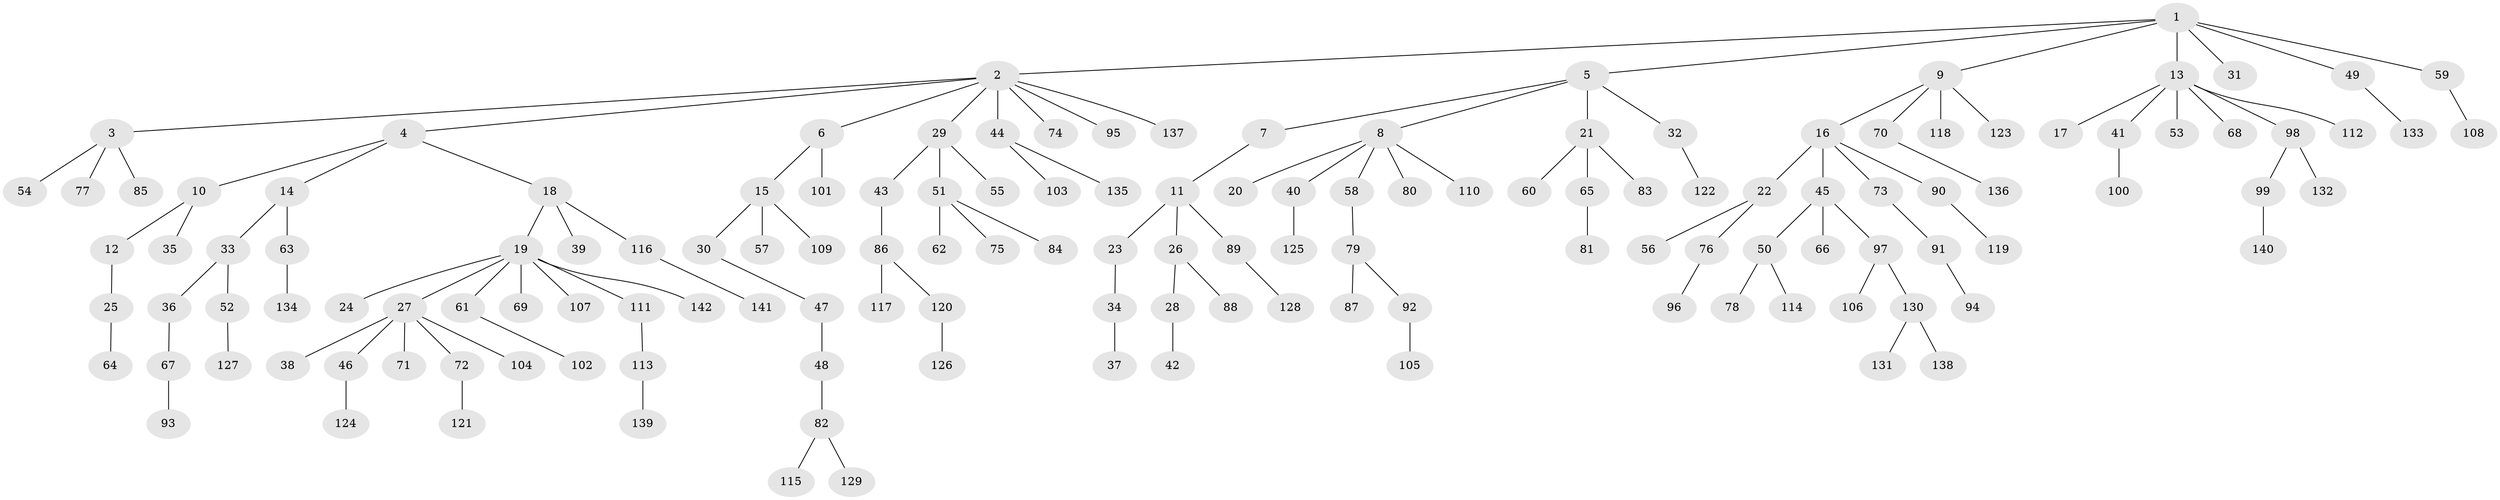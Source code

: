 // Generated by graph-tools (version 1.1) at 2025/50/03/09/25 03:50:24]
// undirected, 142 vertices, 141 edges
graph export_dot {
graph [start="1"]
  node [color=gray90,style=filled];
  1;
  2;
  3;
  4;
  5;
  6;
  7;
  8;
  9;
  10;
  11;
  12;
  13;
  14;
  15;
  16;
  17;
  18;
  19;
  20;
  21;
  22;
  23;
  24;
  25;
  26;
  27;
  28;
  29;
  30;
  31;
  32;
  33;
  34;
  35;
  36;
  37;
  38;
  39;
  40;
  41;
  42;
  43;
  44;
  45;
  46;
  47;
  48;
  49;
  50;
  51;
  52;
  53;
  54;
  55;
  56;
  57;
  58;
  59;
  60;
  61;
  62;
  63;
  64;
  65;
  66;
  67;
  68;
  69;
  70;
  71;
  72;
  73;
  74;
  75;
  76;
  77;
  78;
  79;
  80;
  81;
  82;
  83;
  84;
  85;
  86;
  87;
  88;
  89;
  90;
  91;
  92;
  93;
  94;
  95;
  96;
  97;
  98;
  99;
  100;
  101;
  102;
  103;
  104;
  105;
  106;
  107;
  108;
  109;
  110;
  111;
  112;
  113;
  114;
  115;
  116;
  117;
  118;
  119;
  120;
  121;
  122;
  123;
  124;
  125;
  126;
  127;
  128;
  129;
  130;
  131;
  132;
  133;
  134;
  135;
  136;
  137;
  138;
  139;
  140;
  141;
  142;
  1 -- 2;
  1 -- 5;
  1 -- 9;
  1 -- 13;
  1 -- 31;
  1 -- 49;
  1 -- 59;
  2 -- 3;
  2 -- 4;
  2 -- 6;
  2 -- 29;
  2 -- 44;
  2 -- 74;
  2 -- 95;
  2 -- 137;
  3 -- 54;
  3 -- 77;
  3 -- 85;
  4 -- 10;
  4 -- 14;
  4 -- 18;
  5 -- 7;
  5 -- 8;
  5 -- 21;
  5 -- 32;
  6 -- 15;
  6 -- 101;
  7 -- 11;
  8 -- 20;
  8 -- 40;
  8 -- 58;
  8 -- 80;
  8 -- 110;
  9 -- 16;
  9 -- 70;
  9 -- 118;
  9 -- 123;
  10 -- 12;
  10 -- 35;
  11 -- 23;
  11 -- 26;
  11 -- 89;
  12 -- 25;
  13 -- 17;
  13 -- 41;
  13 -- 53;
  13 -- 68;
  13 -- 98;
  13 -- 112;
  14 -- 33;
  14 -- 63;
  15 -- 30;
  15 -- 57;
  15 -- 109;
  16 -- 22;
  16 -- 45;
  16 -- 73;
  16 -- 90;
  18 -- 19;
  18 -- 39;
  18 -- 116;
  19 -- 24;
  19 -- 27;
  19 -- 61;
  19 -- 69;
  19 -- 107;
  19 -- 111;
  19 -- 142;
  21 -- 60;
  21 -- 65;
  21 -- 83;
  22 -- 56;
  22 -- 76;
  23 -- 34;
  25 -- 64;
  26 -- 28;
  26 -- 88;
  27 -- 38;
  27 -- 46;
  27 -- 71;
  27 -- 72;
  27 -- 104;
  28 -- 42;
  29 -- 43;
  29 -- 51;
  29 -- 55;
  30 -- 47;
  32 -- 122;
  33 -- 36;
  33 -- 52;
  34 -- 37;
  36 -- 67;
  40 -- 125;
  41 -- 100;
  43 -- 86;
  44 -- 103;
  44 -- 135;
  45 -- 50;
  45 -- 66;
  45 -- 97;
  46 -- 124;
  47 -- 48;
  48 -- 82;
  49 -- 133;
  50 -- 78;
  50 -- 114;
  51 -- 62;
  51 -- 75;
  51 -- 84;
  52 -- 127;
  58 -- 79;
  59 -- 108;
  61 -- 102;
  63 -- 134;
  65 -- 81;
  67 -- 93;
  70 -- 136;
  72 -- 121;
  73 -- 91;
  76 -- 96;
  79 -- 87;
  79 -- 92;
  82 -- 115;
  82 -- 129;
  86 -- 117;
  86 -- 120;
  89 -- 128;
  90 -- 119;
  91 -- 94;
  92 -- 105;
  97 -- 106;
  97 -- 130;
  98 -- 99;
  98 -- 132;
  99 -- 140;
  111 -- 113;
  113 -- 139;
  116 -- 141;
  120 -- 126;
  130 -- 131;
  130 -- 138;
}
